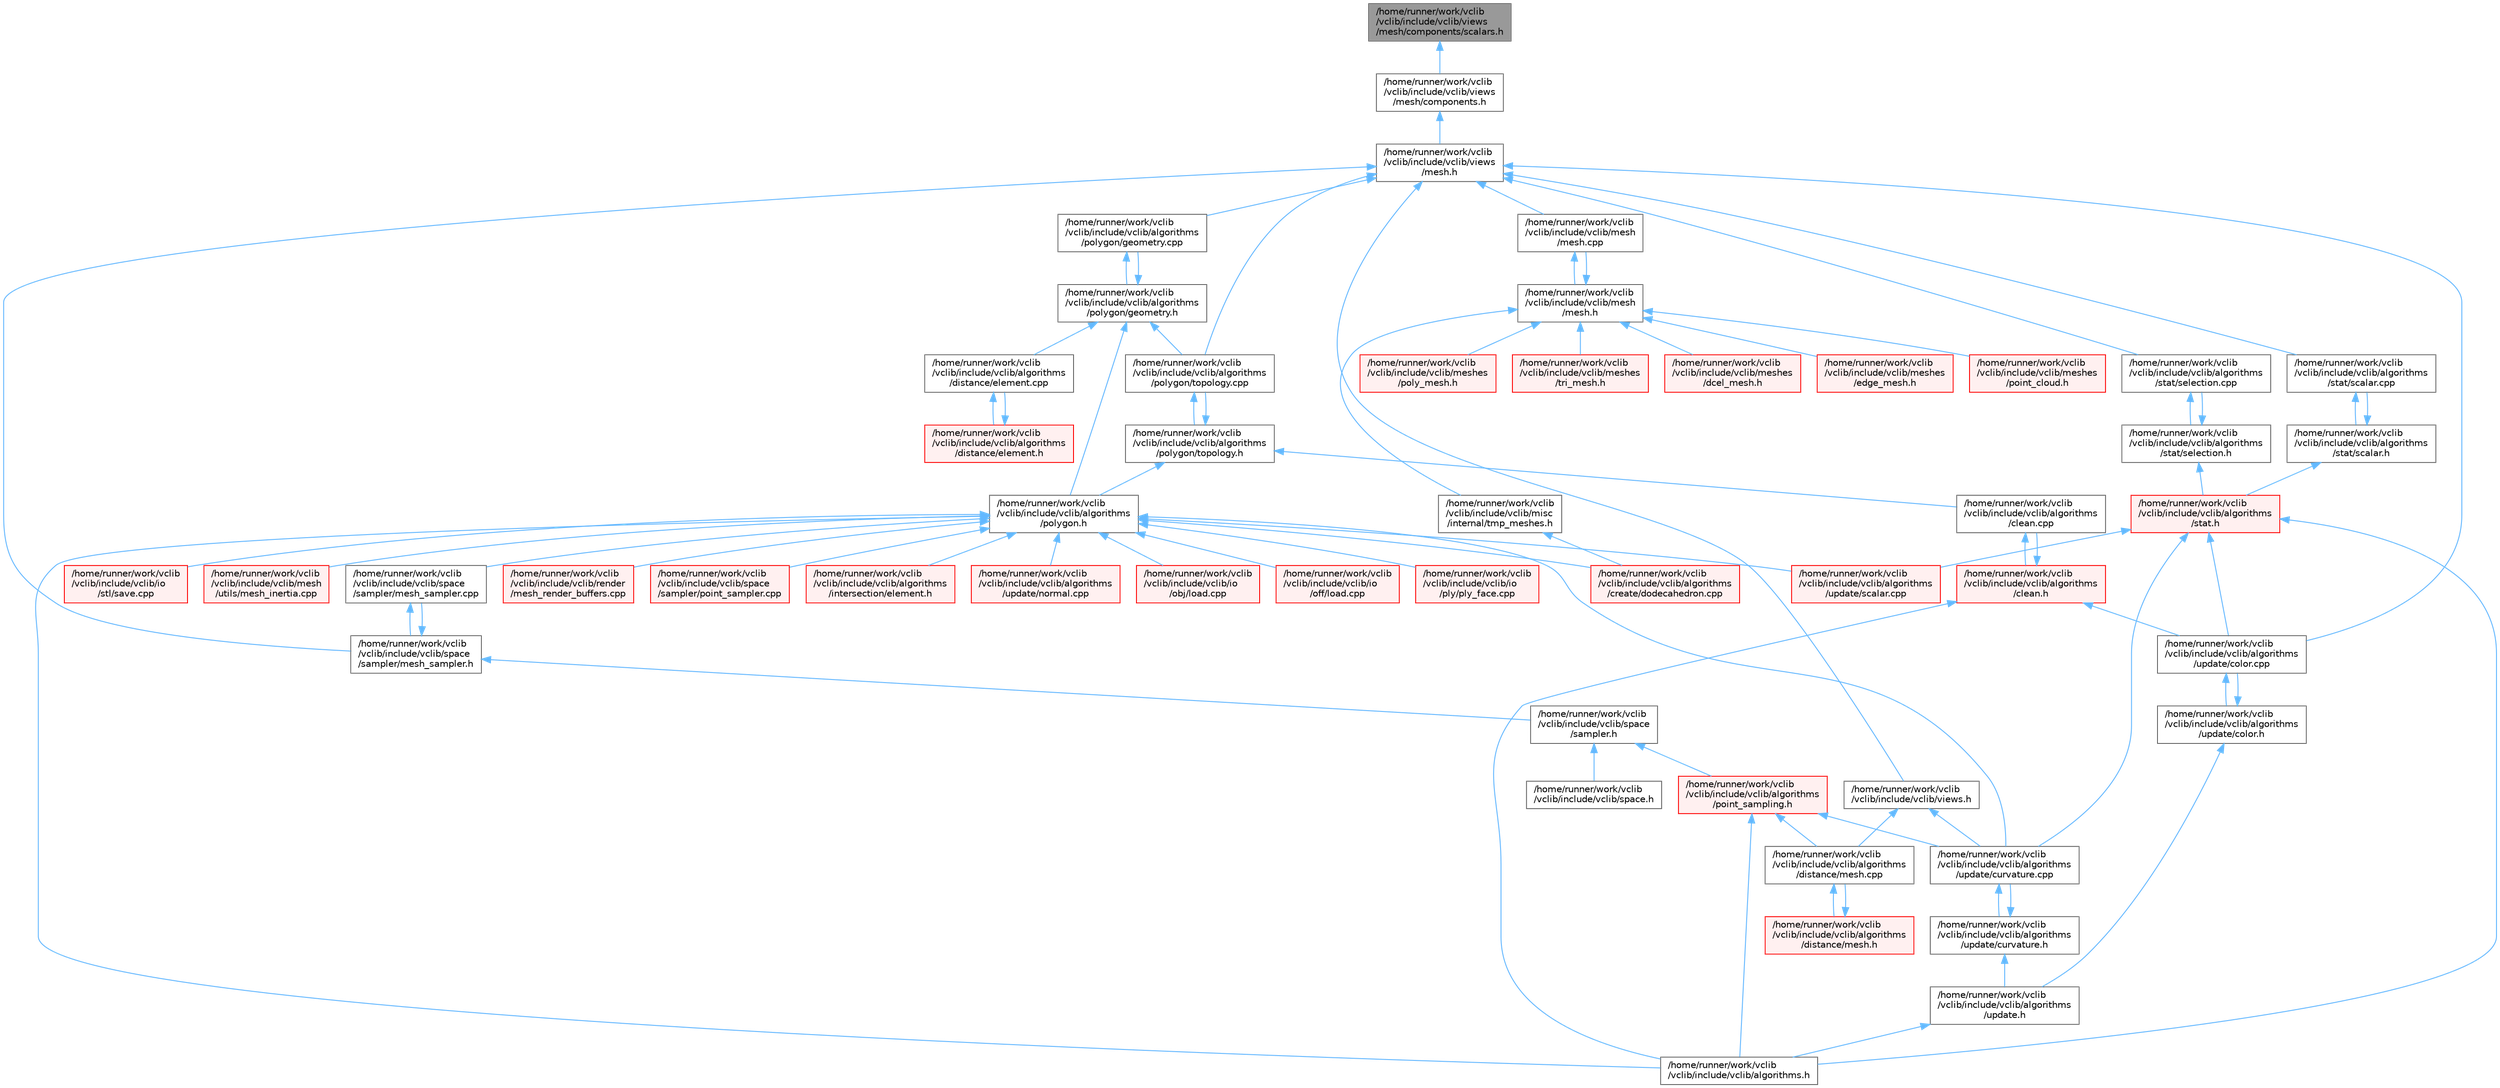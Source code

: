 digraph "/home/runner/work/vclib/vclib/include/vclib/views/mesh/components/scalars.h"
{
 // LATEX_PDF_SIZE
  bgcolor="transparent";
  edge [fontname=Helvetica,fontsize=10,labelfontname=Helvetica,labelfontsize=10];
  node [fontname=Helvetica,fontsize=10,shape=box,height=0.2,width=0.4];
  Node1 [label="/home/runner/work/vclib\l/vclib/include/vclib/views\l/mesh/components/scalars.h",height=0.2,width=0.4,color="gray40", fillcolor="grey60", style="filled", fontcolor="black",tooltip=" "];
  Node1 -> Node2 [dir="back",color="steelblue1",style="solid"];
  Node2 [label="/home/runner/work/vclib\l/vclib/include/vclib/views\l/mesh/components.h",height=0.2,width=0.4,color="grey40", fillcolor="white", style="filled",URL="$views_2mesh_2components_8h.html",tooltip=" "];
  Node2 -> Node3 [dir="back",color="steelblue1",style="solid"];
  Node3 [label="/home/runner/work/vclib\l/vclib/include/vclib/views\l/mesh.h",height=0.2,width=0.4,color="grey40", fillcolor="white", style="filled",URL="$views_2mesh_8h.html",tooltip=" "];
  Node3 -> Node4 [dir="back",color="steelblue1",style="solid"];
  Node4 [label="/home/runner/work/vclib\l/vclib/include/vclib/algorithms\l/polygon/geometry.cpp",height=0.2,width=0.4,color="grey40", fillcolor="white", style="filled",URL="$geometry_8cpp.html",tooltip=" "];
  Node4 -> Node5 [dir="back",color="steelblue1",style="solid"];
  Node5 [label="/home/runner/work/vclib\l/vclib/include/vclib/algorithms\l/polygon/geometry.h",height=0.2,width=0.4,color="grey40", fillcolor="white", style="filled",URL="$geometry_8h.html",tooltip=" "];
  Node5 -> Node6 [dir="back",color="steelblue1",style="solid"];
  Node6 [label="/home/runner/work/vclib\l/vclib/include/vclib/algorithms\l/distance/element.cpp",height=0.2,width=0.4,color="grey40", fillcolor="white", style="filled",URL="$algorithms_2distance_2element_8cpp.html",tooltip=" "];
  Node6 -> Node7 [dir="back",color="steelblue1",style="solid"];
  Node7 [label="/home/runner/work/vclib\l/vclib/include/vclib/algorithms\l/distance/element.h",height=0.2,width=0.4,color="red", fillcolor="#FFF0F0", style="filled",URL="$algorithms_2distance_2element_8h.html",tooltip=" "];
  Node7 -> Node6 [dir="back",color="steelblue1",style="solid"];
  Node5 -> Node24 [dir="back",color="steelblue1",style="solid"];
  Node24 [label="/home/runner/work/vclib\l/vclib/include/vclib/algorithms\l/polygon.h",height=0.2,width=0.4,color="grey40", fillcolor="white", style="filled",URL="$algorithms_2polygon_8h.html",tooltip=" "];
  Node24 -> Node10 [dir="back",color="steelblue1",style="solid"];
  Node10 [label="/home/runner/work/vclib\l/vclib/include/vclib/algorithms.h",height=0.2,width=0.4,color="grey40", fillcolor="white", style="filled",URL="$algorithms_8h.html",tooltip=" "];
  Node24 -> Node25 [dir="back",color="steelblue1",style="solid"];
  Node25 [label="/home/runner/work/vclib\l/vclib/include/vclib/algorithms\l/create/dodecahedron.cpp",height=0.2,width=0.4,color="red", fillcolor="#FFF0F0", style="filled",URL="$dodecahedron_8cpp.html",tooltip=" "];
  Node24 -> Node28 [dir="back",color="steelblue1",style="solid"];
  Node28 [label="/home/runner/work/vclib\l/vclib/include/vclib/algorithms\l/intersection/element.h",height=0.2,width=0.4,color="red", fillcolor="#FFF0F0", style="filled",URL="$algorithms_2intersection_2element_8h.html",tooltip=" "];
  Node24 -> Node17 [dir="back",color="steelblue1",style="solid"];
  Node17 [label="/home/runner/work/vclib\l/vclib/include/vclib/algorithms\l/update/curvature.cpp",height=0.2,width=0.4,color="grey40", fillcolor="white", style="filled",URL="$curvature_8cpp.html",tooltip=" "];
  Node17 -> Node18 [dir="back",color="steelblue1",style="solid"];
  Node18 [label="/home/runner/work/vclib\l/vclib/include/vclib/algorithms\l/update/curvature.h",height=0.2,width=0.4,color="grey40", fillcolor="white", style="filled",URL="$curvature_8h.html",tooltip=" "];
  Node18 -> Node19 [dir="back",color="steelblue1",style="solid"];
  Node19 [label="/home/runner/work/vclib\l/vclib/include/vclib/algorithms\l/update.h",height=0.2,width=0.4,color="grey40", fillcolor="white", style="filled",URL="$update_8h.html",tooltip=" "];
  Node19 -> Node10 [dir="back",color="steelblue1",style="solid"];
  Node18 -> Node17 [dir="back",color="steelblue1",style="solid"];
  Node24 -> Node34 [dir="back",color="steelblue1",style="solid"];
  Node34 [label="/home/runner/work/vclib\l/vclib/include/vclib/algorithms\l/update/normal.cpp",height=0.2,width=0.4,color="red", fillcolor="#FFF0F0", style="filled",URL="$algorithms_2update_2normal_8cpp.html",tooltip=" "];
  Node24 -> Node40 [dir="back",color="steelblue1",style="solid"];
  Node40 [label="/home/runner/work/vclib\l/vclib/include/vclib/algorithms\l/update/scalar.cpp",height=0.2,width=0.4,color="red", fillcolor="#FFF0F0", style="filled",URL="$algorithms_2update_2scalar_8cpp.html",tooltip=" "];
  Node24 -> Node42 [dir="back",color="steelblue1",style="solid"];
  Node42 [label="/home/runner/work/vclib\l/vclib/include/vclib/io\l/obj/load.cpp",height=0.2,width=0.4,color="red", fillcolor="#FFF0F0", style="filled",URL="$obj_2load_8cpp.html",tooltip=" "];
  Node24 -> Node47 [dir="back",color="steelblue1",style="solid"];
  Node47 [label="/home/runner/work/vclib\l/vclib/include/vclib/io\l/off/load.cpp",height=0.2,width=0.4,color="red", fillcolor="#FFF0F0", style="filled",URL="$off_2load_8cpp.html",tooltip=" "];
  Node24 -> Node49 [dir="back",color="steelblue1",style="solid"];
  Node49 [label="/home/runner/work/vclib\l/vclib/include/vclib/io\l/ply/ply_face.cpp",height=0.2,width=0.4,color="red", fillcolor="#FFF0F0", style="filled",URL="$ply__face_8cpp.html",tooltip=" "];
  Node24 -> Node57 [dir="back",color="steelblue1",style="solid"];
  Node57 [label="/home/runner/work/vclib\l/vclib/include/vclib/io\l/stl/save.cpp",height=0.2,width=0.4,color="red", fillcolor="#FFF0F0", style="filled",URL="$stl_2save_8cpp.html",tooltip=" "];
  Node24 -> Node59 [dir="back",color="steelblue1",style="solid"];
  Node59 [label="/home/runner/work/vclib\l/vclib/include/vclib/mesh\l/utils/mesh_inertia.cpp",height=0.2,width=0.4,color="red", fillcolor="#FFF0F0", style="filled",URL="$mesh__inertia_8cpp.html",tooltip=" "];
  Node24 -> Node69 [dir="back",color="steelblue1",style="solid"];
  Node69 [label="/home/runner/work/vclib\l/vclib/include/vclib/render\l/mesh_render_buffers.cpp",height=0.2,width=0.4,color="red", fillcolor="#FFF0F0", style="filled",URL="$mesh__render__buffers_8cpp.html",tooltip=" "];
  Node24 -> Node73 [dir="back",color="steelblue1",style="solid"];
  Node73 [label="/home/runner/work/vclib\l/vclib/include/vclib/space\l/sampler/mesh_sampler.cpp",height=0.2,width=0.4,color="grey40", fillcolor="white", style="filled",URL="$mesh__sampler_8cpp.html",tooltip=" "];
  Node73 -> Node74 [dir="back",color="steelblue1",style="solid"];
  Node74 [label="/home/runner/work/vclib\l/vclib/include/vclib/space\l/sampler/mesh_sampler.h",height=0.2,width=0.4,color="grey40", fillcolor="white", style="filled",URL="$mesh__sampler_8h.html",tooltip=" "];
  Node74 -> Node75 [dir="back",color="steelblue1",style="solid"];
  Node75 [label="/home/runner/work/vclib\l/vclib/include/vclib/space\l/sampler.h",height=0.2,width=0.4,color="grey40", fillcolor="white", style="filled",URL="$space_2sampler_8h.html",tooltip=" "];
  Node75 -> Node66 [dir="back",color="steelblue1",style="solid"];
  Node66 [label="/home/runner/work/vclib\l/vclib/include/vclib/algorithms\l/point_sampling.h",height=0.2,width=0.4,color="red", fillcolor="#FFF0F0", style="filled",URL="$point__sampling_8h.html",tooltip=" "];
  Node66 -> Node10 [dir="back",color="steelblue1",style="solid"];
  Node66 -> Node15 [dir="back",color="steelblue1",style="solid"];
  Node15 [label="/home/runner/work/vclib\l/vclib/include/vclib/algorithms\l/distance/mesh.cpp",height=0.2,width=0.4,color="grey40", fillcolor="white", style="filled",URL="$algorithms_2distance_2mesh_8cpp.html",tooltip=" "];
  Node15 -> Node16 [dir="back",color="steelblue1",style="solid"];
  Node16 [label="/home/runner/work/vclib\l/vclib/include/vclib/algorithms\l/distance/mesh.h",height=0.2,width=0.4,color="red", fillcolor="#FFF0F0", style="filled",URL="$algorithms_2distance_2mesh_8h.html",tooltip=" "];
  Node16 -> Node15 [dir="back",color="steelblue1",style="solid"];
  Node66 -> Node17 [dir="back",color="steelblue1",style="solid"];
  Node75 -> Node20 [dir="back",color="steelblue1",style="solid"];
  Node20 [label="/home/runner/work/vclib\l/vclib/include/vclib/space.h",height=0.2,width=0.4,color="grey40", fillcolor="white", style="filled",URL="$space_8h.html",tooltip=" "];
  Node74 -> Node73 [dir="back",color="steelblue1",style="solid"];
  Node24 -> Node76 [dir="back",color="steelblue1",style="solid"];
  Node76 [label="/home/runner/work/vclib\l/vclib/include/vclib/space\l/sampler/point_sampler.cpp",height=0.2,width=0.4,color="red", fillcolor="#FFF0F0", style="filled",URL="$point__sampler_8cpp.html",tooltip=" "];
  Node5 -> Node4 [dir="back",color="steelblue1",style="solid"];
  Node5 -> Node78 [dir="back",color="steelblue1",style="solid"];
  Node78 [label="/home/runner/work/vclib\l/vclib/include/vclib/algorithms\l/polygon/topology.cpp",height=0.2,width=0.4,color="grey40", fillcolor="white", style="filled",URL="$polygon_2topology_8cpp.html",tooltip=" "];
  Node78 -> Node79 [dir="back",color="steelblue1",style="solid"];
  Node79 [label="/home/runner/work/vclib\l/vclib/include/vclib/algorithms\l/polygon/topology.h",height=0.2,width=0.4,color="grey40", fillcolor="white", style="filled",URL="$polygon_2topology_8h.html",tooltip=" "];
  Node79 -> Node80 [dir="back",color="steelblue1",style="solid"];
  Node80 [label="/home/runner/work/vclib\l/vclib/include/vclib/algorithms\l/clean.cpp",height=0.2,width=0.4,color="grey40", fillcolor="white", style="filled",URL="$clean_8cpp.html",tooltip=" "];
  Node80 -> Node81 [dir="back",color="steelblue1",style="solid"];
  Node81 [label="/home/runner/work/vclib\l/vclib/include/vclib/algorithms\l/clean.h",height=0.2,width=0.4,color="red", fillcolor="#FFF0F0", style="filled",URL="$clean_8h.html",tooltip=" "];
  Node81 -> Node10 [dir="back",color="steelblue1",style="solid"];
  Node81 -> Node80 [dir="back",color="steelblue1",style="solid"];
  Node81 -> Node67 [dir="back",color="steelblue1",style="solid"];
  Node67 [label="/home/runner/work/vclib\l/vclib/include/vclib/algorithms\l/update/color.cpp",height=0.2,width=0.4,color="grey40", fillcolor="white", style="filled",URL="$algorithms_2update_2color_8cpp.html",tooltip=" "];
  Node67 -> Node68 [dir="back",color="steelblue1",style="solid"];
  Node68 [label="/home/runner/work/vclib\l/vclib/include/vclib/algorithms\l/update/color.h",height=0.2,width=0.4,color="grey40", fillcolor="white", style="filled",URL="$algorithms_2update_2color_8h.html",tooltip=" "];
  Node68 -> Node19 [dir="back",color="steelblue1",style="solid"];
  Node68 -> Node67 [dir="back",color="steelblue1",style="solid"];
  Node79 -> Node24 [dir="back",color="steelblue1",style="solid"];
  Node79 -> Node78 [dir="back",color="steelblue1",style="solid"];
  Node3 -> Node78 [dir="back",color="steelblue1",style="solid"];
  Node3 -> Node84 [dir="back",color="steelblue1",style="solid"];
  Node84 [label="/home/runner/work/vclib\l/vclib/include/vclib/algorithms\l/stat/scalar.cpp",height=0.2,width=0.4,color="grey40", fillcolor="white", style="filled",URL="$algorithms_2stat_2scalar_8cpp.html",tooltip=" "];
  Node84 -> Node85 [dir="back",color="steelblue1",style="solid"];
  Node85 [label="/home/runner/work/vclib\l/vclib/include/vclib/algorithms\l/stat/scalar.h",height=0.2,width=0.4,color="grey40", fillcolor="white", style="filled",URL="$algorithms_2stat_2scalar_8h.html",tooltip=" "];
  Node85 -> Node62 [dir="back",color="steelblue1",style="solid"];
  Node62 [label="/home/runner/work/vclib\l/vclib/include/vclib/algorithms\l/stat.h",height=0.2,width=0.4,color="red", fillcolor="#FFF0F0", style="filled",URL="$stat_8h.html",tooltip=" "];
  Node62 -> Node10 [dir="back",color="steelblue1",style="solid"];
  Node62 -> Node67 [dir="back",color="steelblue1",style="solid"];
  Node62 -> Node17 [dir="back",color="steelblue1",style="solid"];
  Node62 -> Node40 [dir="back",color="steelblue1",style="solid"];
  Node85 -> Node84 [dir="back",color="steelblue1",style="solid"];
  Node3 -> Node86 [dir="back",color="steelblue1",style="solid"];
  Node86 [label="/home/runner/work/vclib\l/vclib/include/vclib/algorithms\l/stat/selection.cpp",height=0.2,width=0.4,color="grey40", fillcolor="white", style="filled",URL="$stat_2selection_8cpp.html",tooltip=" "];
  Node86 -> Node87 [dir="back",color="steelblue1",style="solid"];
  Node87 [label="/home/runner/work/vclib\l/vclib/include/vclib/algorithms\l/stat/selection.h",height=0.2,width=0.4,color="grey40", fillcolor="white", style="filled",URL="$algorithms_2stat_2selection_8h.html",tooltip=" "];
  Node87 -> Node62 [dir="back",color="steelblue1",style="solid"];
  Node87 -> Node86 [dir="back",color="steelblue1",style="solid"];
  Node3 -> Node67 [dir="back",color="steelblue1",style="solid"];
  Node3 -> Node88 [dir="back",color="steelblue1",style="solid"];
  Node88 [label="/home/runner/work/vclib\l/vclib/include/vclib/mesh\l/mesh.cpp",height=0.2,width=0.4,color="grey40", fillcolor="white", style="filled",URL="$mesh_2mesh_8cpp.html",tooltip=" "];
  Node88 -> Node89 [dir="back",color="steelblue1",style="solid"];
  Node89 [label="/home/runner/work/vclib\l/vclib/include/vclib/mesh\l/mesh.h",height=0.2,width=0.4,color="grey40", fillcolor="white", style="filled",URL="$mesh_2mesh_8h.html",tooltip=" "];
  Node89 -> Node88 [dir="back",color="steelblue1",style="solid"];
  Node89 -> Node90 [dir="back",color="steelblue1",style="solid"];
  Node90 [label="/home/runner/work/vclib\l/vclib/include/vclib/meshes\l/dcel_mesh.h",height=0.2,width=0.4,color="red", fillcolor="#FFF0F0", style="filled",URL="$dcel__mesh_8h.html",tooltip=" "];
  Node89 -> Node92 [dir="back",color="steelblue1",style="solid"];
  Node92 [label="/home/runner/work/vclib\l/vclib/include/vclib/meshes\l/edge_mesh.h",height=0.2,width=0.4,color="red", fillcolor="#FFF0F0", style="filled",URL="$edge__mesh_8h.html",tooltip=" "];
  Node89 -> Node93 [dir="back",color="steelblue1",style="solid"];
  Node93 [label="/home/runner/work/vclib\l/vclib/include/vclib/meshes\l/point_cloud.h",height=0.2,width=0.4,color="red", fillcolor="#FFF0F0", style="filled",URL="$point__cloud_8h.html",tooltip=" "];
  Node89 -> Node94 [dir="back",color="steelblue1",style="solid"];
  Node94 [label="/home/runner/work/vclib\l/vclib/include/vclib/meshes\l/poly_mesh.h",height=0.2,width=0.4,color="red", fillcolor="#FFF0F0", style="filled",URL="$poly__mesh_8h.html",tooltip=" "];
  Node89 -> Node95 [dir="back",color="steelblue1",style="solid"];
  Node95 [label="/home/runner/work/vclib\l/vclib/include/vclib/meshes\l/tri_mesh.h",height=0.2,width=0.4,color="red", fillcolor="#FFF0F0", style="filled",URL="$tri__mesh_8h.html",tooltip=" "];
  Node89 -> Node96 [dir="back",color="steelblue1",style="solid"];
  Node96 [label="/home/runner/work/vclib\l/vclib/include/vclib/misc\l/internal/tmp_meshes.h",height=0.2,width=0.4,color="grey40", fillcolor="white", style="filled",URL="$tmp__meshes_8h.html",tooltip=" "];
  Node96 -> Node25 [dir="back",color="steelblue1",style="solid"];
  Node3 -> Node74 [dir="back",color="steelblue1",style="solid"];
  Node3 -> Node97 [dir="back",color="steelblue1",style="solid"];
  Node97 [label="/home/runner/work/vclib\l/vclib/include/vclib/views.h",height=0.2,width=0.4,color="grey40", fillcolor="white", style="filled",URL="$views_8h.html",tooltip=" "];
  Node97 -> Node15 [dir="back",color="steelblue1",style="solid"];
  Node97 -> Node17 [dir="back",color="steelblue1",style="solid"];
}
